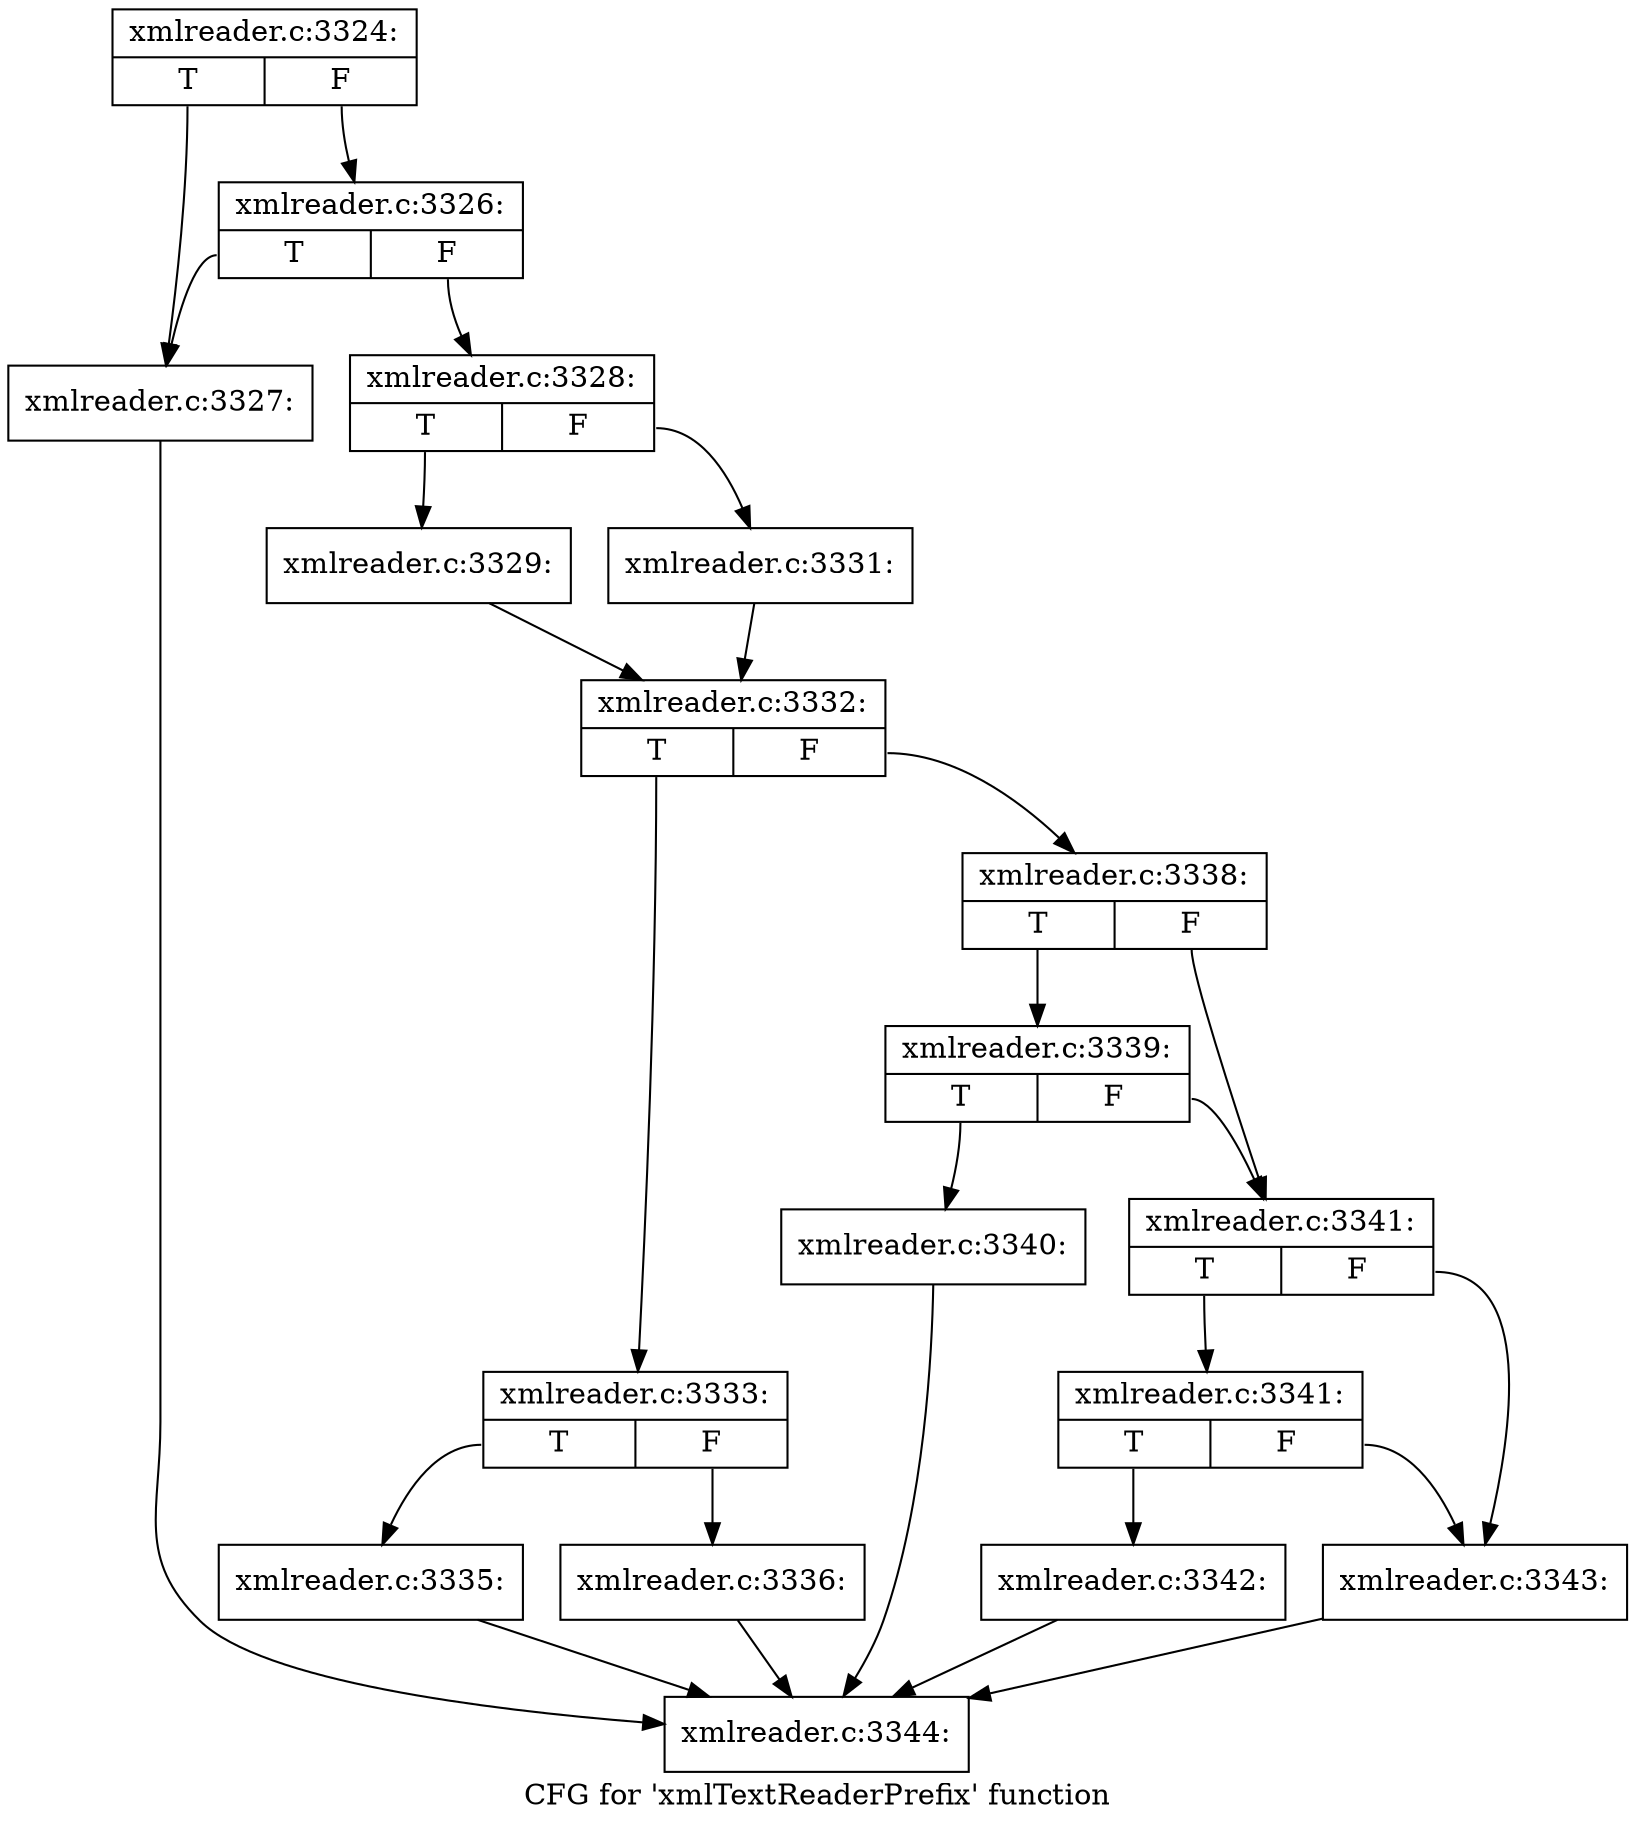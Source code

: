 digraph "CFG for 'xmlTextReaderPrefix' function" {
	label="CFG for 'xmlTextReaderPrefix' function";

	Node0x55e4493d7080 [shape=record,label="{xmlreader.c:3324:|{<s0>T|<s1>F}}"];
	Node0x55e4493d7080:s0 -> Node0x55e4493d80d0;
	Node0x55e4493d7080:s1 -> Node0x55e4493d8580;
	Node0x55e4493d8580 [shape=record,label="{xmlreader.c:3326:|{<s0>T|<s1>F}}"];
	Node0x55e4493d8580:s0 -> Node0x55e4493d80d0;
	Node0x55e4493d8580:s1 -> Node0x55e4493dd0f0;
	Node0x55e4493d80d0 [shape=record,label="{xmlreader.c:3327:}"];
	Node0x55e4493d80d0 -> Node0x55e4493dd200;
	Node0x55e4493dd0f0 [shape=record,label="{xmlreader.c:3328:|{<s0>T|<s1>F}}"];
	Node0x55e4493dd0f0:s0 -> Node0x55e4493de280;
	Node0x55e4493dd0f0:s1 -> Node0x55e4493de320;
	Node0x55e4493de280 [shape=record,label="{xmlreader.c:3329:}"];
	Node0x55e4493de280 -> Node0x55e4493de2d0;
	Node0x55e4493de320 [shape=record,label="{xmlreader.c:3331:}"];
	Node0x55e4493de320 -> Node0x55e4493de2d0;
	Node0x55e4493de2d0 [shape=record,label="{xmlreader.c:3332:|{<s0>T|<s1>F}}"];
	Node0x55e4493de2d0:s0 -> Node0x55e4493deb90;
	Node0x55e4493de2d0:s1 -> Node0x55e4493debe0;
	Node0x55e4493deb90 [shape=record,label="{xmlreader.c:3333:|{<s0>T|<s1>F}}"];
	Node0x55e4493deb90:s0 -> Node0x55e4493df470;
	Node0x55e4493deb90:s1 -> Node0x55e4493df4c0;
	Node0x55e4493df470 [shape=record,label="{xmlreader.c:3335:}"];
	Node0x55e4493df470 -> Node0x55e4493dd200;
	Node0x55e4493df4c0 [shape=record,label="{xmlreader.c:3336:}"];
	Node0x55e4493df4c0 -> Node0x55e4493dd200;
	Node0x55e4493debe0 [shape=record,label="{xmlreader.c:3338:|{<s0>T|<s1>F}}"];
	Node0x55e4493debe0:s0 -> Node0x55e4493dfde0;
	Node0x55e4493debe0:s1 -> Node0x55e4493dfd90;
	Node0x55e4493dfde0 [shape=record,label="{xmlreader.c:3339:|{<s0>T|<s1>F}}"];
	Node0x55e4493dfde0:s0 -> Node0x55e4493dfd40;
	Node0x55e4493dfde0:s1 -> Node0x55e4493dfd90;
	Node0x55e4493dfd40 [shape=record,label="{xmlreader.c:3340:}"];
	Node0x55e4493dfd40 -> Node0x55e4493dd200;
	Node0x55e4493dfd90 [shape=record,label="{xmlreader.c:3341:|{<s0>T|<s1>F}}"];
	Node0x55e4493dfd90:s0 -> Node0x55e4493e07a0;
	Node0x55e4493dfd90:s1 -> Node0x55e4493e0750;
	Node0x55e4493e07a0 [shape=record,label="{xmlreader.c:3341:|{<s0>T|<s1>F}}"];
	Node0x55e4493e07a0:s0 -> Node0x55e4493e0700;
	Node0x55e4493e07a0:s1 -> Node0x55e4493e0750;
	Node0x55e4493e0700 [shape=record,label="{xmlreader.c:3342:}"];
	Node0x55e4493e0700 -> Node0x55e4493dd200;
	Node0x55e4493e0750 [shape=record,label="{xmlreader.c:3343:}"];
	Node0x55e4493e0750 -> Node0x55e4493dd200;
	Node0x55e4493dd200 [shape=record,label="{xmlreader.c:3344:}"];
}
